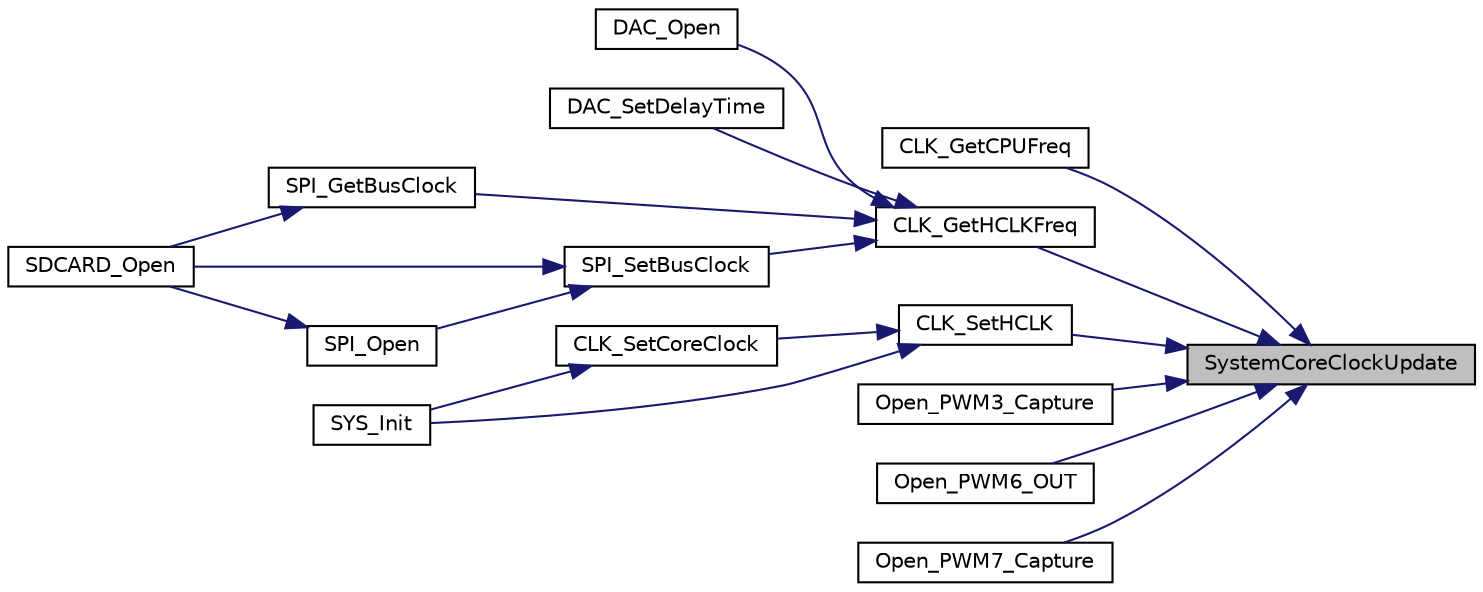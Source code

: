digraph "SystemCoreClockUpdate"
{
 // LATEX_PDF_SIZE
  edge [fontname="Helvetica",fontsize="10",labelfontname="Helvetica",labelfontsize="10"];
  node [fontname="Helvetica",fontsize="10",shape=record];
  rankdir="RL";
  Node1 [label="SystemCoreClockUpdate",height=0.2,width=0.4,color="black", fillcolor="grey75", style="filled", fontcolor="black",tooltip="This function is used to update the variable SystemCoreClock and must be called whenever the core clo..."];
  Node1 -> Node2 [dir="back",color="midnightblue",fontsize="10",style="solid",fontname="Helvetica"];
  Node2 [label="CLK_GetCPUFreq",height=0.2,width=0.4,color="black", fillcolor="white", style="filled",URL="$d7/d42/group___n_a_n_o100___c_l_k___e_x_p_o_r_t_e_d___f_u_n_c_t_i_o_n_s.html#gaa95d8368f13a4b774dffbf895c750e64",tooltip="This function get CPU frequency. The frequency unit is Hz."];
  Node1 -> Node3 [dir="back",color="midnightblue",fontsize="10",style="solid",fontname="Helvetica"];
  Node3 [label="CLK_GetHCLKFreq",height=0.2,width=0.4,color="black", fillcolor="white", style="filled",URL="$d7/d42/group___n_a_n_o100___c_l_k___e_x_p_o_r_t_e_d___f_u_n_c_t_i_o_n_s.html#ga27ded0f4435751be979927718884488f",tooltip="This function get HCLK frequency. The frequency unit is Hz."];
  Node3 -> Node4 [dir="back",color="midnightblue",fontsize="10",style="solid",fontname="Helvetica"];
  Node4 [label="DAC_Open",height=0.2,width=0.4,color="black", fillcolor="white", style="filled",URL="$dd/db3/group___n_a_n_o100___d_a_c___e_x_p_o_r_t_e_d___f_u_n_c_t_i_o_n_s.html#gafdc9a9db8471a4b3e2560557a86201f0",tooltip="This function make a DAC channel ready to convert."];
  Node3 -> Node5 [dir="back",color="midnightblue",fontsize="10",style="solid",fontname="Helvetica"];
  Node5 [label="DAC_SetDelayTime",height=0.2,width=0.4,color="black", fillcolor="white", style="filled",URL="$dd/db3/group___n_a_n_o100___d_a_c___e_x_p_o_r_t_e_d___f_u_n_c_t_i_o_n_s.html#ga19963502926ed6aa0aa03a7484baa3fb",tooltip="Set delay time for DAC to become stable."];
  Node3 -> Node6 [dir="back",color="midnightblue",fontsize="10",style="solid",fontname="Helvetica"];
  Node6 [label="SPI_GetBusClock",height=0.2,width=0.4,color="black", fillcolor="white", style="filled",URL="$d5/ddb/group___n_a_n_o100___s_p_i___e_x_p_o_r_t_e_d___f_u_n_c_t_i_o_n_s.html#gae3a43e332cf4de4b416980eeab502d07",tooltip="Get the actual frequency of SPI bus clock. Only available in Master mode."];
  Node6 -> Node7 [dir="back",color="midnightblue",fontsize="10",style="solid",fontname="Helvetica"];
  Node7 [label="SDCARD_Open",height=0.2,width=0.4,color="black", fillcolor="white", style="filled",URL="$d3/df3/group___n_a_n_o100___s_d_c_a_r_d___e_x_p_o_r_t_e_d___f_u_n_c_t_i_o_n_s.html#ga0d1dcbc2556db3fc9e3c3111b8a55b85",tooltip="This function is used to Open GPIO function and initial SDCARD."];
  Node3 -> Node8 [dir="back",color="midnightblue",fontsize="10",style="solid",fontname="Helvetica"];
  Node8 [label="SPI_SetBusClock",height=0.2,width=0.4,color="black", fillcolor="white", style="filled",URL="$d5/ddb/group___n_a_n_o100___s_p_i___e_x_p_o_r_t_e_d___f_u_n_c_t_i_o_n_s.html#ga7cee248bcbe05dfae8ab8b3bf89e8f13",tooltip="Set the SPI bus clock. Only available in Master mode."];
  Node8 -> Node7 [dir="back",color="midnightblue",fontsize="10",style="solid",fontname="Helvetica"];
  Node8 -> Node9 [dir="back",color="midnightblue",fontsize="10",style="solid",fontname="Helvetica"];
  Node9 [label="SPI_Open",height=0.2,width=0.4,color="black", fillcolor="white", style="filled",URL="$d5/ddb/group___n_a_n_o100___s_p_i___e_x_p_o_r_t_e_d___f_u_n_c_t_i_o_n_s.html#gad923655d26fb14da88c61d4ed0125c44",tooltip="This function make SPI module be ready to transfer. By default, the SPI transfer sequence is MSB firs..."];
  Node9 -> Node7 [dir="back",color="midnightblue",fontsize="10",style="solid",fontname="Helvetica"];
  Node1 -> Node10 [dir="back",color="midnightblue",fontsize="10",style="solid",fontname="Helvetica"];
  Node10 [label="CLK_SetHCLK",height=0.2,width=0.4,color="black", fillcolor="white", style="filled",URL="$d7/d42/group___n_a_n_o100___c_l_k___e_x_p_o_r_t_e_d___f_u_n_c_t_i_o_n_s.html#gab1a48f2301aa652d88d9235674183a24",tooltip="This function set HCLK clock source and HCLK clock divider."];
  Node10 -> Node11 [dir="back",color="midnightblue",fontsize="10",style="solid",fontname="Helvetica"];
  Node11 [label="CLK_SetCoreClock",height=0.2,width=0.4,color="black", fillcolor="white", style="filled",URL="$d7/d42/group___n_a_n_o100___c_l_k___e_x_p_o_r_t_e_d___f_u_n_c_t_i_o_n_s.html#gaeb2dbdffa8c62523cffa7116afbc3297",tooltip="This function set HCLK frequency. The frequency unit is Hz. The range of u32Hclk is 24 ~ 42 MHz."];
  Node11 -> Node12 [dir="back",color="midnightblue",fontsize="10",style="solid",fontname="Helvetica"];
  Node12 [label="SYS_Init",height=0.2,width=0.4,color="black", fillcolor="white", style="filled",URL="$da/d69/group___nano130___basic01___f_u_n_c_t_i_o_n_s.html#gae7266b09907efcfb4bc5df00c544715c",tooltip="This function enables HXT, LXT and LIRC clock and sets HCLK source from HXT to 42MHz."];
  Node10 -> Node12 [dir="back",color="midnightblue",fontsize="10",style="solid",fontname="Helvetica"];
  Node1 -> Node13 [dir="back",color="midnightblue",fontsize="10",style="solid",fontname="Helvetica"];
  Node13 [label="Open_PWM3_Capture",height=0.2,width=0.4,color="black", fillcolor="white", style="filled",URL="$da/d69/group___nano130___basic01___f_u_n_c_t_i_o_n_s.html#ga5fc14e3c5865dc9634e26838e30c5fa2",tooltip=" "];
  Node1 -> Node14 [dir="back",color="midnightblue",fontsize="10",style="solid",fontname="Helvetica"];
  Node14 [label="Open_PWM6_OUT",height=0.2,width=0.4,color="black", fillcolor="white", style="filled",URL="$da/d69/group___nano130___basic01___f_u_n_c_t_i_o_n_s.html#ga73eb03324ac55efd3b732a45bcd1a7e1",tooltip=" "];
  Node1 -> Node15 [dir="back",color="midnightblue",fontsize="10",style="solid",fontname="Helvetica"];
  Node15 [label="Open_PWM7_Capture",height=0.2,width=0.4,color="black", fillcolor="white", style="filled",URL="$da/d69/group___nano130___basic01___f_u_n_c_t_i_o_n_s.html#ga08702811a09495c3fdd743c00af2d1ed",tooltip=" "];
}
